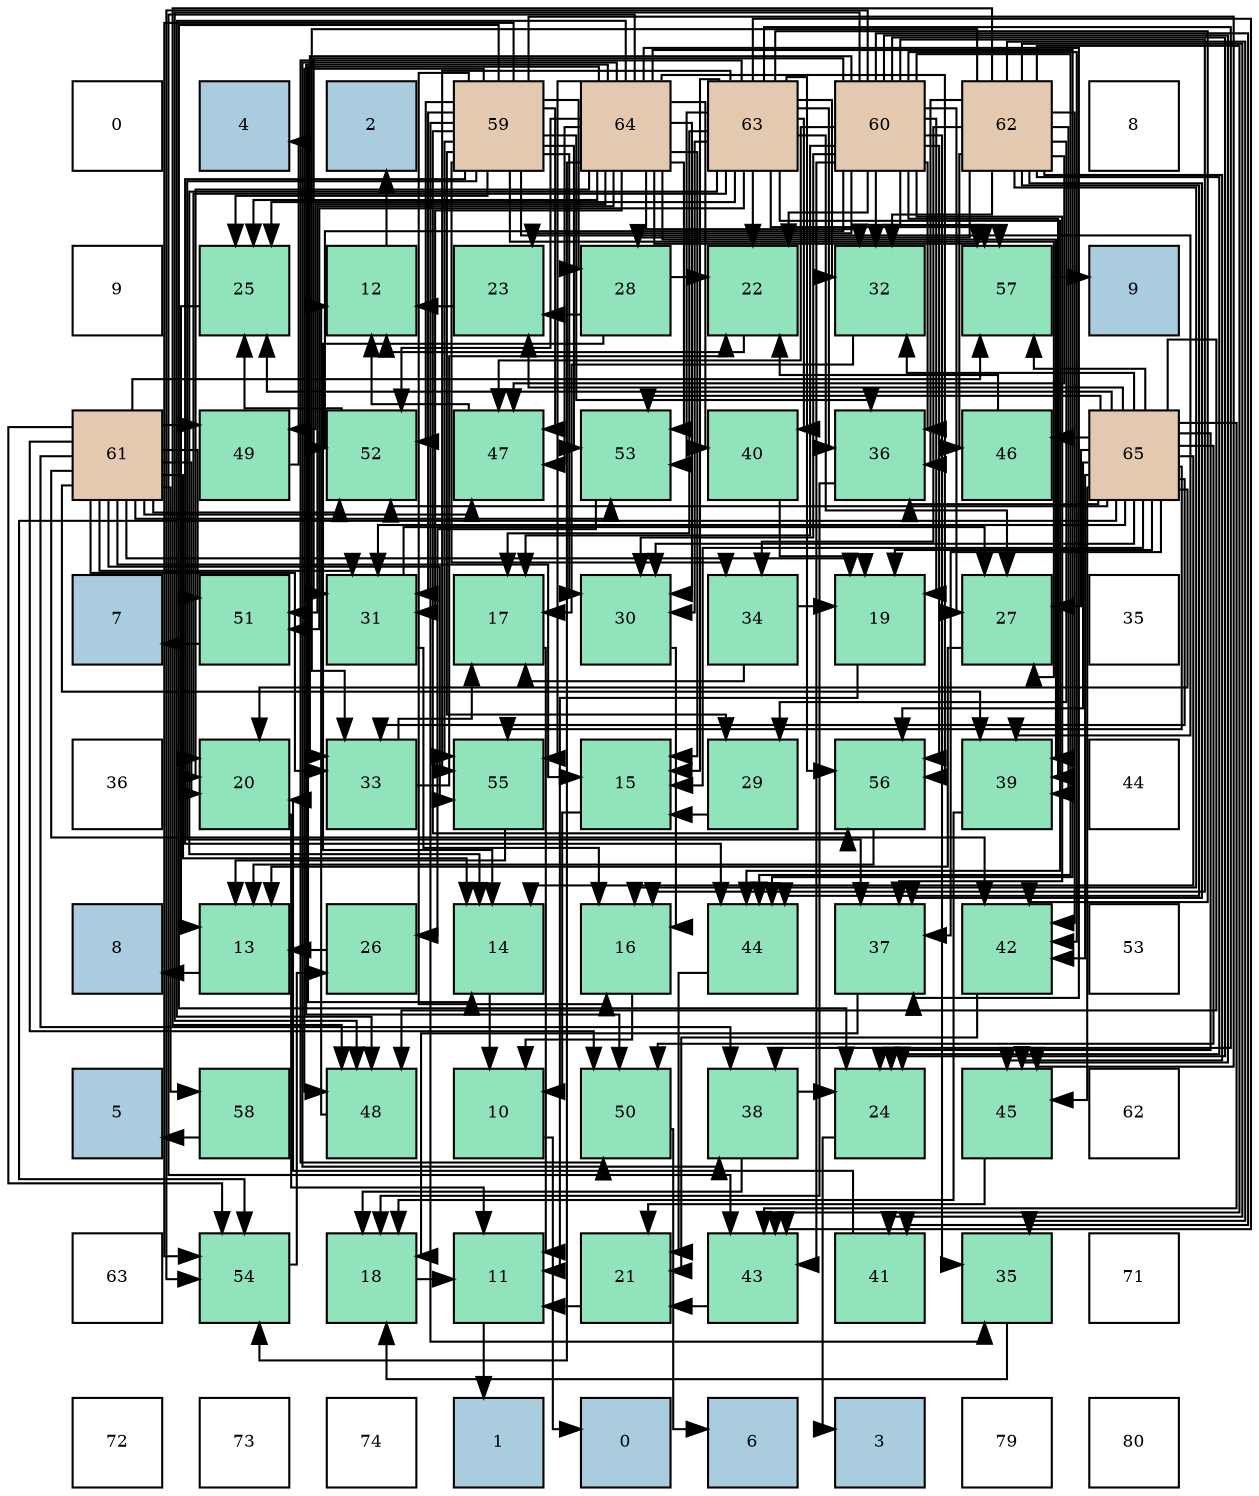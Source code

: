 digraph layout{
 rankdir=TB;
 splines=ortho;
 node [style=filled shape=square fixedsize=true width=0.6];
0[label="0", fontsize=8, fillcolor="#ffffff"];
1[label="4", fontsize=8, fillcolor="#a9ccde"];
2[label="2", fontsize=8, fillcolor="#a9ccde"];
3[label="59", fontsize=8, fillcolor="#e3c9af"];
4[label="64", fontsize=8, fillcolor="#e3c9af"];
5[label="63", fontsize=8, fillcolor="#e3c9af"];
6[label="60", fontsize=8, fillcolor="#e3c9af"];
7[label="62", fontsize=8, fillcolor="#e3c9af"];
8[label="8", fontsize=8, fillcolor="#ffffff"];
9[label="9", fontsize=8, fillcolor="#ffffff"];
10[label="25", fontsize=8, fillcolor="#91e3bb"];
11[label="12", fontsize=8, fillcolor="#91e3bb"];
12[label="23", fontsize=8, fillcolor="#91e3bb"];
13[label="28", fontsize=8, fillcolor="#91e3bb"];
14[label="22", fontsize=8, fillcolor="#91e3bb"];
15[label="32", fontsize=8, fillcolor="#91e3bb"];
16[label="57", fontsize=8, fillcolor="#91e3bb"];
17[label="9", fontsize=8, fillcolor="#a9ccde"];
18[label="61", fontsize=8, fillcolor="#e3c9af"];
19[label="49", fontsize=8, fillcolor="#91e3bb"];
20[label="52", fontsize=8, fillcolor="#91e3bb"];
21[label="47", fontsize=8, fillcolor="#91e3bb"];
22[label="53", fontsize=8, fillcolor="#91e3bb"];
23[label="40", fontsize=8, fillcolor="#91e3bb"];
24[label="36", fontsize=8, fillcolor="#91e3bb"];
25[label="46", fontsize=8, fillcolor="#91e3bb"];
26[label="65", fontsize=8, fillcolor="#e3c9af"];
27[label="7", fontsize=8, fillcolor="#a9ccde"];
28[label="51", fontsize=8, fillcolor="#91e3bb"];
29[label="31", fontsize=8, fillcolor="#91e3bb"];
30[label="17", fontsize=8, fillcolor="#91e3bb"];
31[label="30", fontsize=8, fillcolor="#91e3bb"];
32[label="34", fontsize=8, fillcolor="#91e3bb"];
33[label="19", fontsize=8, fillcolor="#91e3bb"];
34[label="27", fontsize=8, fillcolor="#91e3bb"];
35[label="35", fontsize=8, fillcolor="#ffffff"];
36[label="36", fontsize=8, fillcolor="#ffffff"];
37[label="20", fontsize=8, fillcolor="#91e3bb"];
38[label="33", fontsize=8, fillcolor="#91e3bb"];
39[label="55", fontsize=8, fillcolor="#91e3bb"];
40[label="15", fontsize=8, fillcolor="#91e3bb"];
41[label="29", fontsize=8, fillcolor="#91e3bb"];
42[label="56", fontsize=8, fillcolor="#91e3bb"];
43[label="39", fontsize=8, fillcolor="#91e3bb"];
44[label="44", fontsize=8, fillcolor="#ffffff"];
45[label="8", fontsize=8, fillcolor="#a9ccde"];
46[label="13", fontsize=8, fillcolor="#91e3bb"];
47[label="26", fontsize=8, fillcolor="#91e3bb"];
48[label="14", fontsize=8, fillcolor="#91e3bb"];
49[label="16", fontsize=8, fillcolor="#91e3bb"];
50[label="44", fontsize=8, fillcolor="#91e3bb"];
51[label="37", fontsize=8, fillcolor="#91e3bb"];
52[label="42", fontsize=8, fillcolor="#91e3bb"];
53[label="53", fontsize=8, fillcolor="#ffffff"];
54[label="5", fontsize=8, fillcolor="#a9ccde"];
55[label="58", fontsize=8, fillcolor="#91e3bb"];
56[label="48", fontsize=8, fillcolor="#91e3bb"];
57[label="10", fontsize=8, fillcolor="#91e3bb"];
58[label="50", fontsize=8, fillcolor="#91e3bb"];
59[label="38", fontsize=8, fillcolor="#91e3bb"];
60[label="24", fontsize=8, fillcolor="#91e3bb"];
61[label="45", fontsize=8, fillcolor="#91e3bb"];
62[label="62", fontsize=8, fillcolor="#ffffff"];
63[label="63", fontsize=8, fillcolor="#ffffff"];
64[label="54", fontsize=8, fillcolor="#91e3bb"];
65[label="18", fontsize=8, fillcolor="#91e3bb"];
66[label="11", fontsize=8, fillcolor="#91e3bb"];
67[label="21", fontsize=8, fillcolor="#91e3bb"];
68[label="43", fontsize=8, fillcolor="#91e3bb"];
69[label="41", fontsize=8, fillcolor="#91e3bb"];
70[label="35", fontsize=8, fillcolor="#91e3bb"];
71[label="71", fontsize=8, fillcolor="#ffffff"];
72[label="72", fontsize=8, fillcolor="#ffffff"];
73[label="73", fontsize=8, fillcolor="#ffffff"];
74[label="74", fontsize=8, fillcolor="#ffffff"];
75[label="1", fontsize=8, fillcolor="#a9ccde"];
76[label="0", fontsize=8, fillcolor="#a9ccde"];
77[label="6", fontsize=8, fillcolor="#a9ccde"];
78[label="3", fontsize=8, fillcolor="#a9ccde"];
79[label="79", fontsize=8, fillcolor="#ffffff"];
80[label="80", fontsize=8, fillcolor="#ffffff"];
edge [constraint=false, style=vis];57 -> 76;
66 -> 75;
11 -> 2;
46 -> 45;
48 -> 57;
40 -> 57;
49 -> 57;
30 -> 66;
65 -> 66;
33 -> 66;
37 -> 66;
67 -> 66;
14 -> 11;
12 -> 11;
60 -> 78;
10 -> 46;
47 -> 46;
34 -> 46;
13 -> 48;
13 -> 14;
13 -> 12;
41 -> 40;
31 -> 49;
29 -> 49;
29 -> 34;
15 -> 30;
38 -> 30;
38 -> 14;
32 -> 30;
32 -> 33;
70 -> 65;
24 -> 65;
51 -> 65;
59 -> 65;
59 -> 60;
43 -> 65;
23 -> 33;
69 -> 37;
52 -> 67;
68 -> 67;
50 -> 67;
61 -> 67;
25 -> 14;
21 -> 11;
56 -> 11;
19 -> 1;
58 -> 77;
28 -> 27;
20 -> 10;
22 -> 47;
64 -> 47;
39 -> 46;
42 -> 46;
16 -> 17;
55 -> 54;
3 -> 49;
3 -> 60;
3 -> 10;
3 -> 34;
3 -> 13;
3 -> 41;
3 -> 31;
3 -> 29;
3 -> 32;
3 -> 70;
3 -> 24;
3 -> 51;
3 -> 43;
3 -> 50;
3 -> 61;
3 -> 21;
3 -> 56;
3 -> 20;
3 -> 22;
3 -> 64;
3 -> 39;
3 -> 42;
6 -> 49;
6 -> 30;
6 -> 33;
6 -> 14;
6 -> 12;
6 -> 60;
6 -> 34;
6 -> 31;
6 -> 29;
6 -> 15;
6 -> 38;
6 -> 70;
6 -> 24;
6 -> 51;
6 -> 43;
6 -> 69;
6 -> 52;
6 -> 68;
6 -> 50;
6 -> 61;
6 -> 21;
6 -> 56;
6 -> 20;
6 -> 64;
6 -> 42;
6 -> 16;
18 -> 48;
18 -> 40;
18 -> 33;
18 -> 37;
18 -> 29;
18 -> 38;
18 -> 59;
18 -> 43;
18 -> 52;
18 -> 21;
18 -> 19;
18 -> 58;
18 -> 28;
18 -> 20;
18 -> 22;
18 -> 64;
18 -> 39;
18 -> 16;
18 -> 55;
7 -> 49;
7 -> 60;
7 -> 13;
7 -> 41;
7 -> 15;
7 -> 38;
7 -> 32;
7 -> 70;
7 -> 24;
7 -> 51;
7 -> 43;
7 -> 69;
7 -> 52;
7 -> 68;
7 -> 50;
7 -> 61;
7 -> 25;
7 -> 21;
7 -> 56;
5 -> 48;
5 -> 40;
5 -> 30;
5 -> 37;
5 -> 14;
5 -> 10;
5 -> 34;
5 -> 31;
5 -> 15;
5 -> 24;
5 -> 59;
5 -> 23;
5 -> 52;
5 -> 68;
5 -> 50;
5 -> 58;
5 -> 28;
5 -> 22;
5 -> 39;
5 -> 42;
5 -> 16;
4 -> 48;
4 -> 40;
4 -> 37;
4 -> 10;
4 -> 31;
4 -> 29;
4 -> 15;
4 -> 51;
4 -> 59;
4 -> 43;
4 -> 23;
4 -> 68;
4 -> 50;
4 -> 21;
4 -> 56;
4 -> 19;
4 -> 58;
4 -> 28;
4 -> 20;
4 -> 22;
4 -> 64;
4 -> 39;
4 -> 42;
4 -> 16;
26 -> 48;
26 -> 40;
26 -> 33;
26 -> 37;
26 -> 12;
26 -> 60;
26 -> 10;
26 -> 34;
26 -> 31;
26 -> 29;
26 -> 15;
26 -> 38;
26 -> 24;
26 -> 51;
26 -> 52;
26 -> 68;
26 -> 61;
26 -> 25;
26 -> 56;
26 -> 58;
26 -> 20;
26 -> 22;
26 -> 64;
26 -> 39;
26 -> 42;
26 -> 16;
edge [constraint=true, style=invis];
0 -> 9 -> 18 -> 27 -> 36 -> 45 -> 54 -> 63 -> 72;
1 -> 10 -> 19 -> 28 -> 37 -> 46 -> 55 -> 64 -> 73;
2 -> 11 -> 20 -> 29 -> 38 -> 47 -> 56 -> 65 -> 74;
3 -> 12 -> 21 -> 30 -> 39 -> 48 -> 57 -> 66 -> 75;
4 -> 13 -> 22 -> 31 -> 40 -> 49 -> 58 -> 67 -> 76;
5 -> 14 -> 23 -> 32 -> 41 -> 50 -> 59 -> 68 -> 77;
6 -> 15 -> 24 -> 33 -> 42 -> 51 -> 60 -> 69 -> 78;
7 -> 16 -> 25 -> 34 -> 43 -> 52 -> 61 -> 70 -> 79;
8 -> 17 -> 26 -> 35 -> 44 -> 53 -> 62 -> 71 -> 80;
rank = same {0 -> 1 -> 2 -> 3 -> 4 -> 5 -> 6 -> 7 -> 8};
rank = same {9 -> 10 -> 11 -> 12 -> 13 -> 14 -> 15 -> 16 -> 17};
rank = same {18 -> 19 -> 20 -> 21 -> 22 -> 23 -> 24 -> 25 -> 26};
rank = same {27 -> 28 -> 29 -> 30 -> 31 -> 32 -> 33 -> 34 -> 35};
rank = same {36 -> 37 -> 38 -> 39 -> 40 -> 41 -> 42 -> 43 -> 44};
rank = same {45 -> 46 -> 47 -> 48 -> 49 -> 50 -> 51 -> 52 -> 53};
rank = same {54 -> 55 -> 56 -> 57 -> 58 -> 59 -> 60 -> 61 -> 62};
rank = same {63 -> 64 -> 65 -> 66 -> 67 -> 68 -> 69 -> 70 -> 71};
rank = same {72 -> 73 -> 74 -> 75 -> 76 -> 77 -> 78 -> 79 -> 80};
}